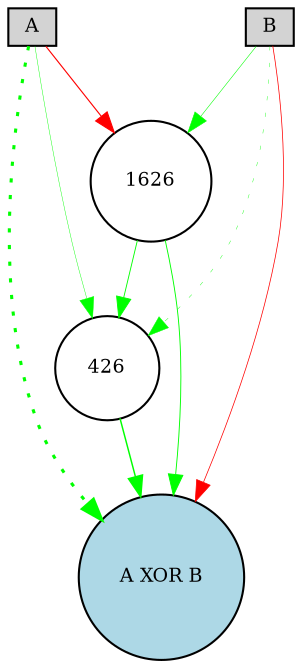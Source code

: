 digraph {
	node [fontsize=9 height=0.2 shape=circle width=0.2]
	A [fillcolor=lightgray shape=box style=filled]
	B [fillcolor=lightgray shape=box style=filled]
	"A XOR B" [fillcolor=lightblue style=filled]
	426 [fillcolor=white style=filled]
	1626 [fillcolor=white style=filled]
	A -> "A XOR B" [color=green penwidth=1.4828254090070645 style=dotted]
	A -> 426 [color=green penwidth=0.2045073662213721 style=solid]
	426 -> "A XOR B" [color=green penwidth=0.7025953854071494 style=solid]
	B -> 426 [color=green penwidth=0.18935881669481716 style=dotted]
	B -> "A XOR B" [color=red penwidth=0.3559189299126443 style=solid]
	B -> 1626 [color=green penwidth=0.2613480863327199 style=solid]
	1626 -> 426 [color=green penwidth=0.42899738108481655 style=solid]
	A -> 1626 [color=red penwidth=0.5452777284981691 style=solid]
	1626 -> "A XOR B" [color=green penwidth=0.43865127022990436 style=solid]
}
